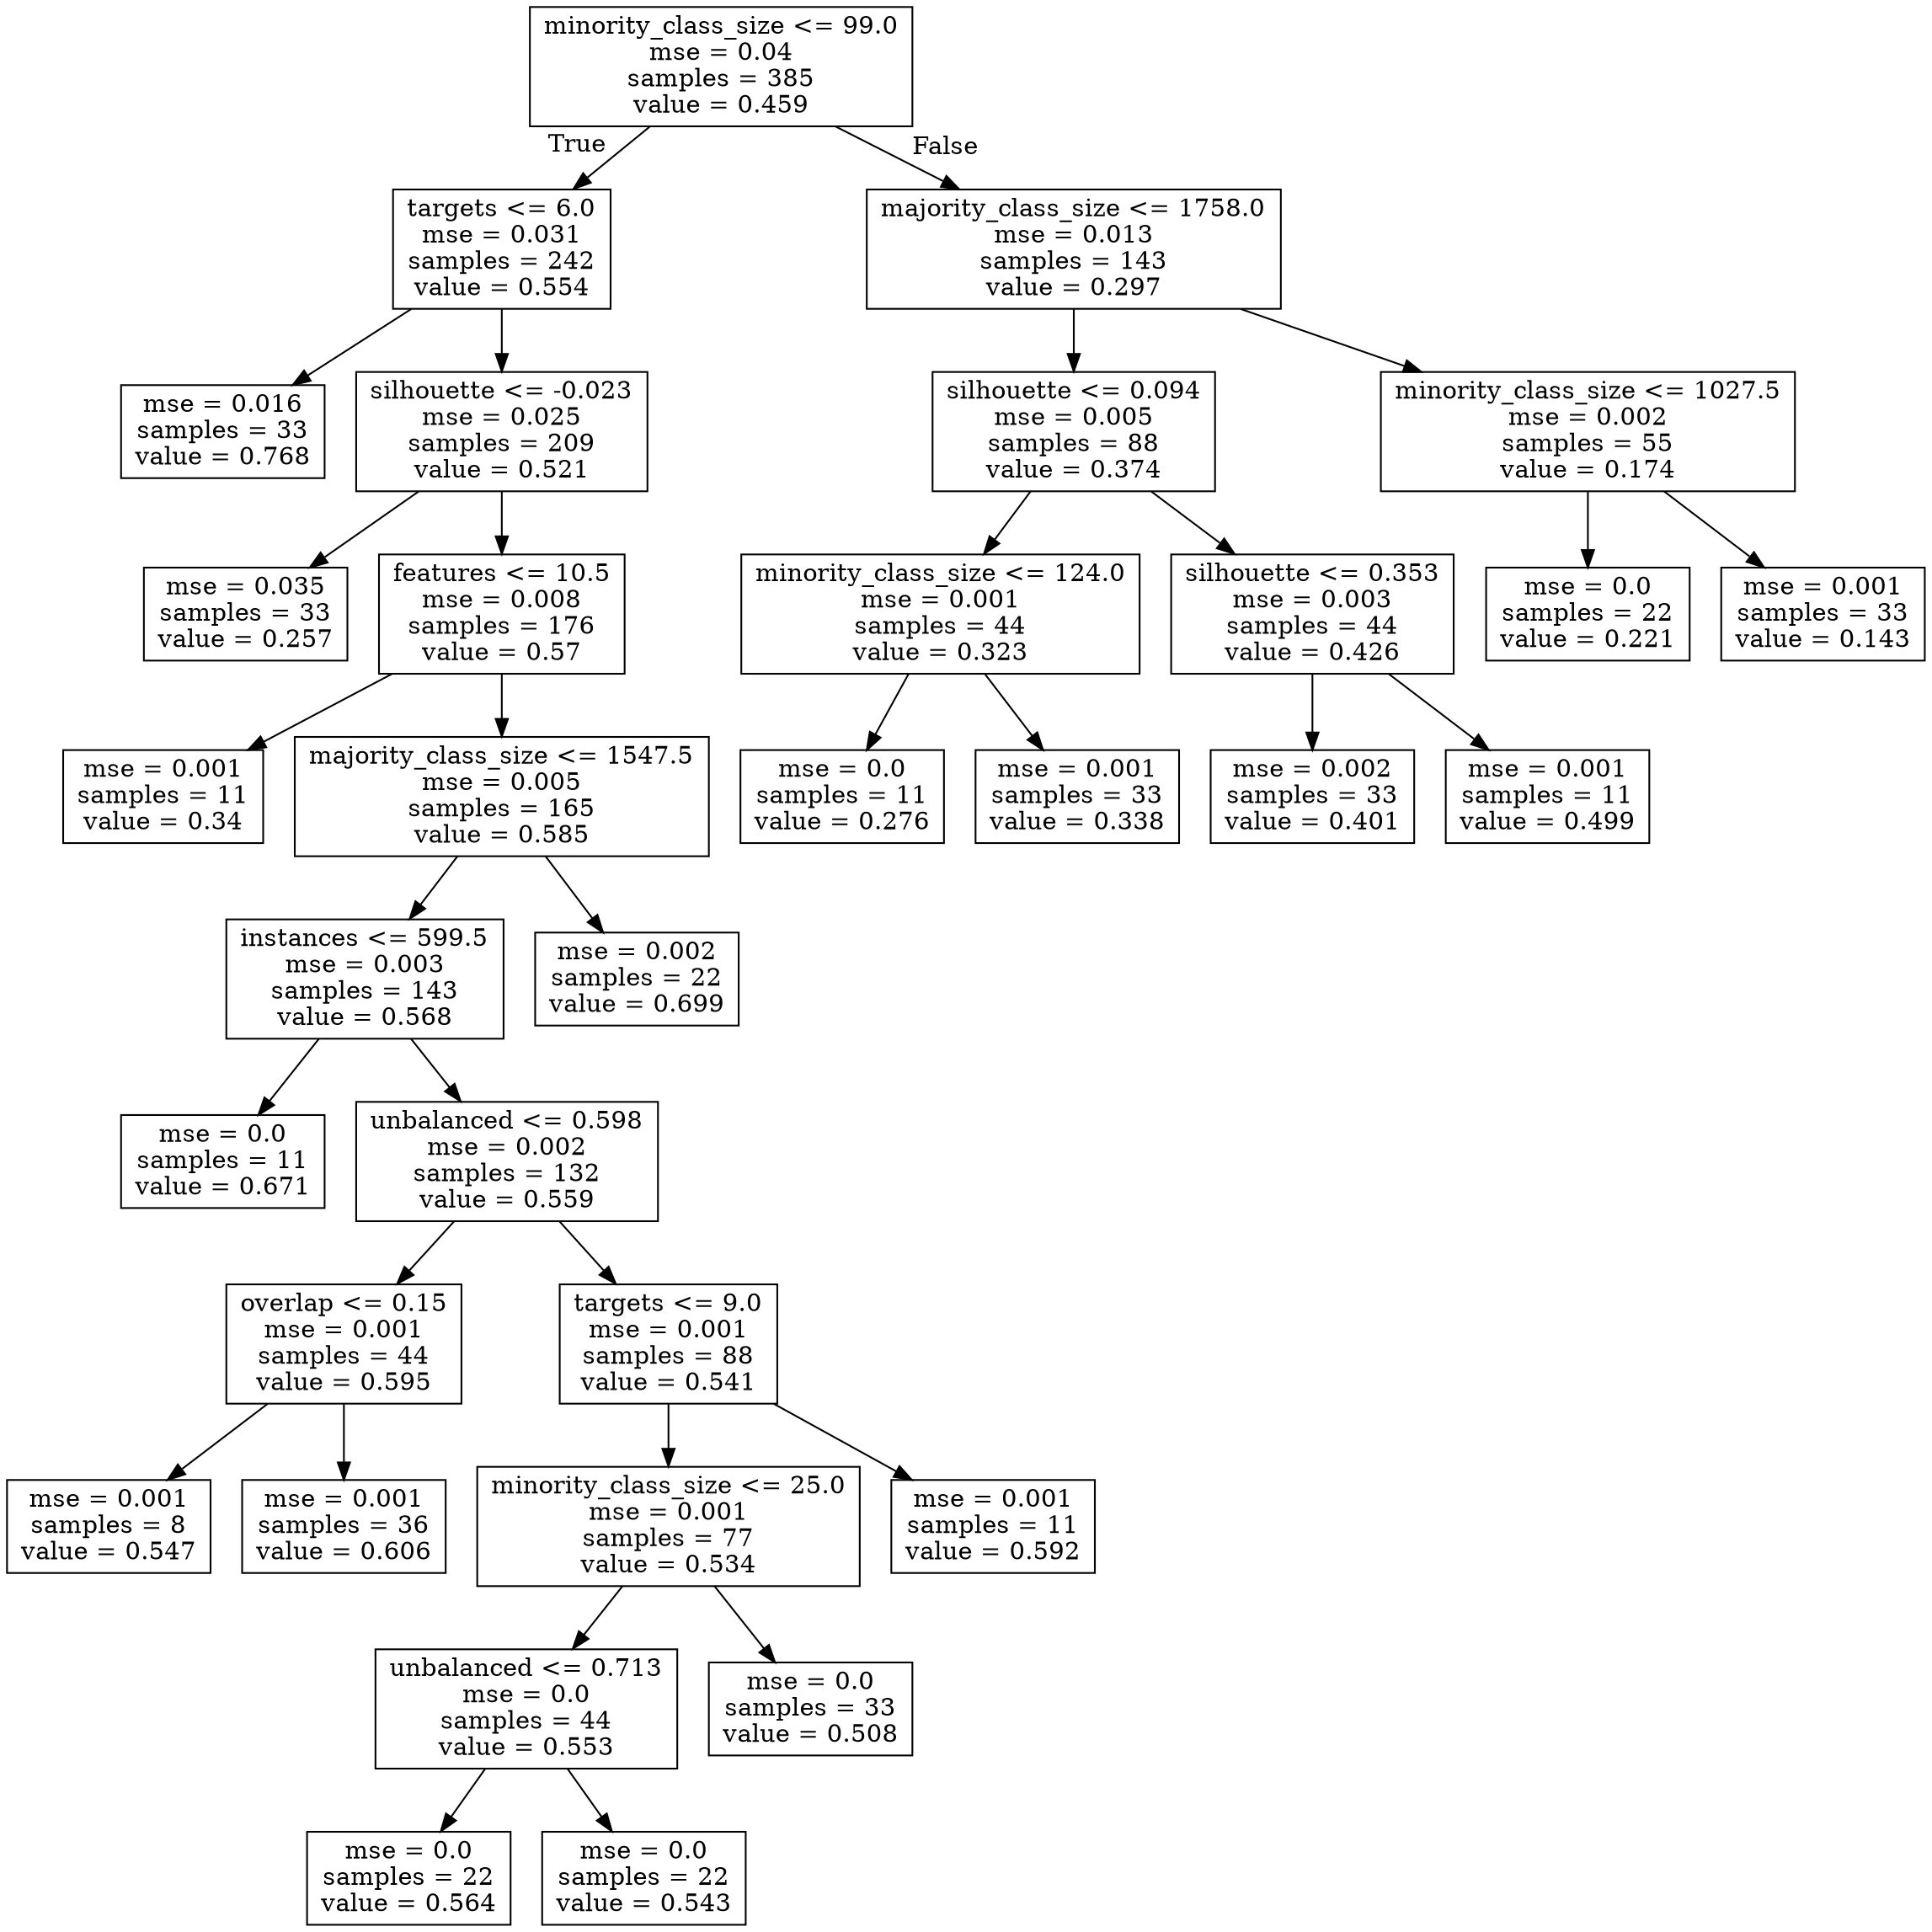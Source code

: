 digraph Tree {
node [shape=box] ;
0 [label="minority_class_size <= 99.0\nmse = 0.04\nsamples = 385\nvalue = 0.459"] ;
1 [label="targets <= 6.0\nmse = 0.031\nsamples = 242\nvalue = 0.554"] ;
0 -> 1 [labeldistance=2.5, labelangle=45, headlabel="True"] ;
2 [label="mse = 0.016\nsamples = 33\nvalue = 0.768"] ;
1 -> 2 ;
3 [label="silhouette <= -0.023\nmse = 0.025\nsamples = 209\nvalue = 0.521"] ;
1 -> 3 ;
4 [label="mse = 0.035\nsamples = 33\nvalue = 0.257"] ;
3 -> 4 ;
5 [label="features <= 10.5\nmse = 0.008\nsamples = 176\nvalue = 0.57"] ;
3 -> 5 ;
6 [label="mse = 0.001\nsamples = 11\nvalue = 0.34"] ;
5 -> 6 ;
7 [label="majority_class_size <= 1547.5\nmse = 0.005\nsamples = 165\nvalue = 0.585"] ;
5 -> 7 ;
8 [label="instances <= 599.5\nmse = 0.003\nsamples = 143\nvalue = 0.568"] ;
7 -> 8 ;
9 [label="mse = 0.0\nsamples = 11\nvalue = 0.671"] ;
8 -> 9 ;
10 [label="unbalanced <= 0.598\nmse = 0.002\nsamples = 132\nvalue = 0.559"] ;
8 -> 10 ;
11 [label="overlap <= 0.15\nmse = 0.001\nsamples = 44\nvalue = 0.595"] ;
10 -> 11 ;
12 [label="mse = 0.001\nsamples = 8\nvalue = 0.547"] ;
11 -> 12 ;
13 [label="mse = 0.001\nsamples = 36\nvalue = 0.606"] ;
11 -> 13 ;
14 [label="targets <= 9.0\nmse = 0.001\nsamples = 88\nvalue = 0.541"] ;
10 -> 14 ;
15 [label="minority_class_size <= 25.0\nmse = 0.001\nsamples = 77\nvalue = 0.534"] ;
14 -> 15 ;
16 [label="unbalanced <= 0.713\nmse = 0.0\nsamples = 44\nvalue = 0.553"] ;
15 -> 16 ;
17 [label="mse = 0.0\nsamples = 22\nvalue = 0.564"] ;
16 -> 17 ;
18 [label="mse = 0.0\nsamples = 22\nvalue = 0.543"] ;
16 -> 18 ;
19 [label="mse = 0.0\nsamples = 33\nvalue = 0.508"] ;
15 -> 19 ;
20 [label="mse = 0.001\nsamples = 11\nvalue = 0.592"] ;
14 -> 20 ;
21 [label="mse = 0.002\nsamples = 22\nvalue = 0.699"] ;
7 -> 21 ;
22 [label="majority_class_size <= 1758.0\nmse = 0.013\nsamples = 143\nvalue = 0.297"] ;
0 -> 22 [labeldistance=2.5, labelangle=-45, headlabel="False"] ;
23 [label="silhouette <= 0.094\nmse = 0.005\nsamples = 88\nvalue = 0.374"] ;
22 -> 23 ;
24 [label="minority_class_size <= 124.0\nmse = 0.001\nsamples = 44\nvalue = 0.323"] ;
23 -> 24 ;
25 [label="mse = 0.0\nsamples = 11\nvalue = 0.276"] ;
24 -> 25 ;
26 [label="mse = 0.001\nsamples = 33\nvalue = 0.338"] ;
24 -> 26 ;
27 [label="silhouette <= 0.353\nmse = 0.003\nsamples = 44\nvalue = 0.426"] ;
23 -> 27 ;
28 [label="mse = 0.002\nsamples = 33\nvalue = 0.401"] ;
27 -> 28 ;
29 [label="mse = 0.001\nsamples = 11\nvalue = 0.499"] ;
27 -> 29 ;
30 [label="minority_class_size <= 1027.5\nmse = 0.002\nsamples = 55\nvalue = 0.174"] ;
22 -> 30 ;
31 [label="mse = 0.0\nsamples = 22\nvalue = 0.221"] ;
30 -> 31 ;
32 [label="mse = 0.001\nsamples = 33\nvalue = 0.143"] ;
30 -> 32 ;
}